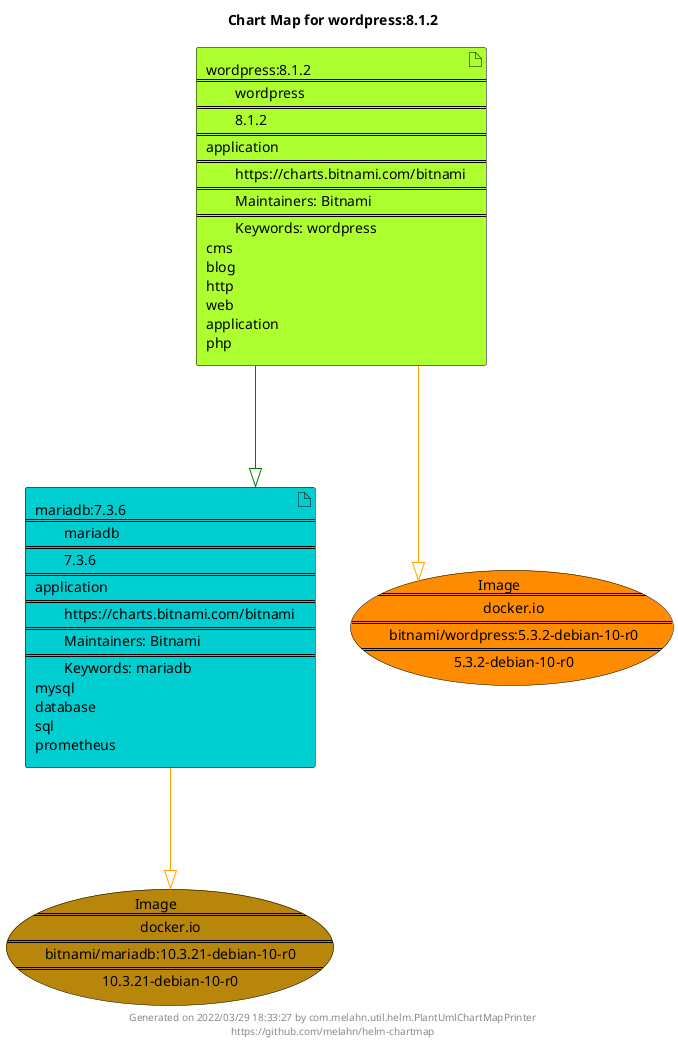 @startuml
skinparam linetype ortho
skinparam backgroundColor white
skinparam usecaseBorderColor black
skinparam usecaseArrowColor LightSlateGray
skinparam artifactBorderColor black
skinparam artifactArrowColor LightSlateGray

title Chart Map for wordpress:8.1.2

'There are 2 referenced Helm Charts
artifact "mariadb:7.3.6\n====\n\tmariadb\n====\n\t7.3.6\n====\napplication\n====\n\thttps://charts.bitnami.com/bitnami\n====\n\tMaintainers: Bitnami\n====\n\tKeywords: mariadb\nmysql\ndatabase\nsql\nprometheus" as mariadb_7_3_6 #DarkTurquoise
artifact "wordpress:8.1.2\n====\n\twordpress\n====\n\t8.1.2\n====\napplication\n====\n\thttps://charts.bitnami.com/bitnami\n====\n\tMaintainers: Bitnami\n====\n\tKeywords: wordpress\ncms\nblog\nhttp\nweb\napplication\nphp" as wordpress_8_1_2 #GreenYellow

'There are 2 referenced Docker Images
usecase "Image\n====\n\tdocker.io\n====\n\tbitnami/mariadb:10.3.21-debian-10-r0\n====\n\t10.3.21-debian-10-r0" as docker_io_bitnami_mariadb_10_3_21_debian_10_r0 #DarkGoldenRod
usecase "Image\n====\n\tdocker.io\n====\n\tbitnami/wordpress:5.3.2-debian-10-r0\n====\n\t5.3.2-debian-10-r0" as docker_io_bitnami_wordpress_5_3_2_debian_10_r0 #Darkorange

'Chart Dependencies
wordpress_8_1_2--[#green]-|>mariadb_7_3_6
mariadb_7_3_6--[#orange]-|>docker_io_bitnami_mariadb_10_3_21_debian_10_r0
wordpress_8_1_2--[#orange]-|>docker_io_bitnami_wordpress_5_3_2_debian_10_r0

center footer Generated on 2022/03/29 18:33:27 by com.melahn.util.helm.PlantUmlChartMapPrinter\nhttps://github.com/melahn/helm-chartmap
@enduml
